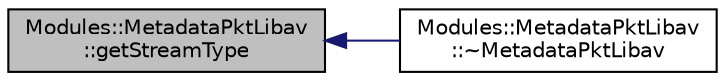digraph "Modules::MetadataPktLibav::getStreamType"
{
 // INTERACTIVE_SVG=YES
  edge [fontname="Helvetica",fontsize="10",labelfontname="Helvetica",labelfontsize="10"];
  node [fontname="Helvetica",fontsize="10",shape=record];
  rankdir="LR";
  Node1 [label="Modules::MetadataPktLibav\l::getStreamType",height=0.2,width=0.4,color="black", fillcolor="grey75", style="filled", fontcolor="black"];
  Node1 -> Node2 [dir="back",color="midnightblue",fontsize="10",style="solid",fontname="Helvetica"];
  Node2 [label="Modules::MetadataPktLibav\l::~MetadataPktLibav",height=0.2,width=0.4,color="black", fillcolor="white", style="filled",URL="$class_modules_1_1_metadata_pkt_libav.html#a84c3f4f3929c86118b2ef764a1d4b159"];
}
